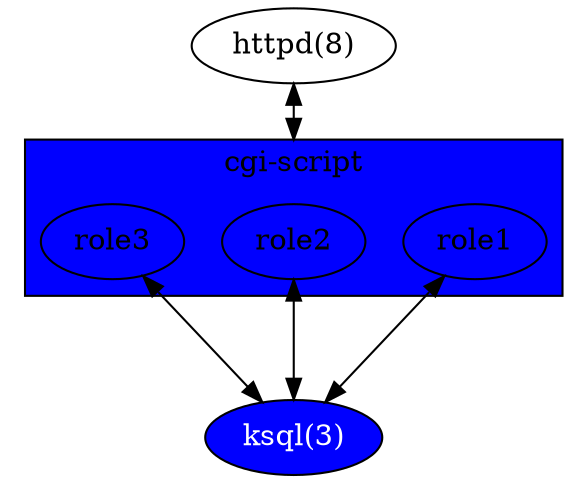 digraph auditing {
	graph [compound=true, rankdir=tb, rank="min", ranksep="0.8 equally"];
	network[label="httpd(8)"];
	subgraph cluster_0 {
		label="cgi-script";
		bgcolor="blue";
		role1;
		role2;
		role3;
	}
	database[label="ksql(3)", fillcolor="blue", style="filled", fontcolor="white"];
	network -> role2[lhead="cluster_0", dir="both"];
	role1 -> database[dir="both"];
	role3 -> database[dir="both"];
	role2 -> database[dir="both"];
}
